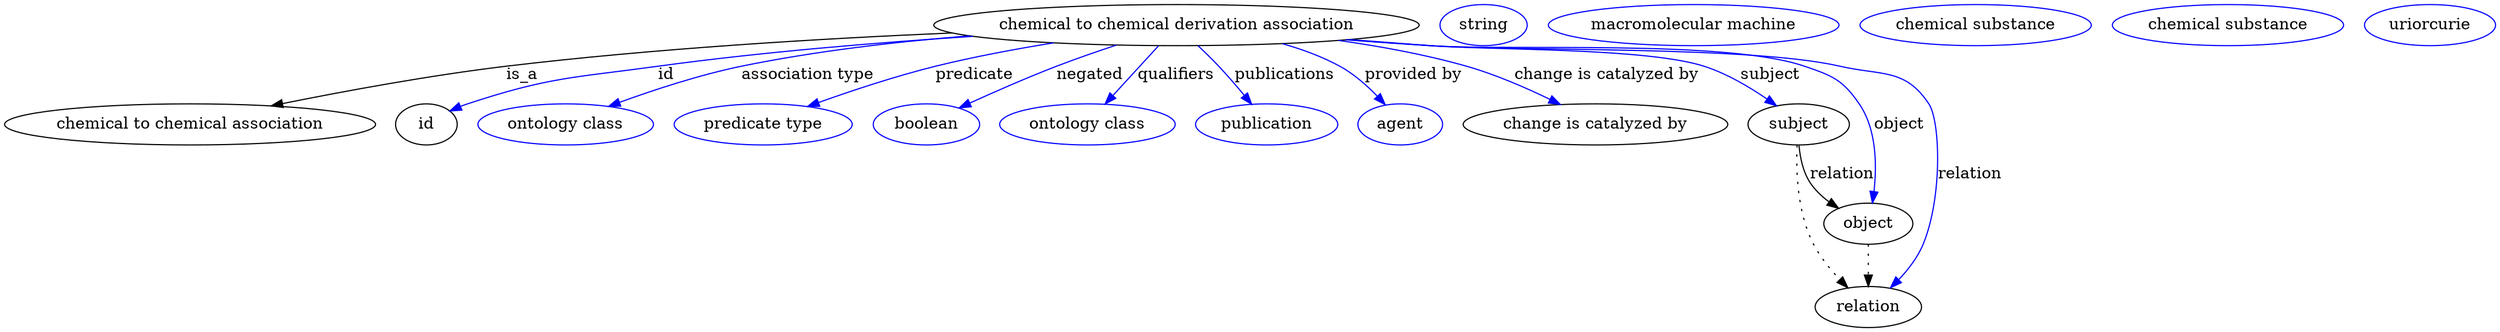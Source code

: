 digraph {
	graph [bb="0,0,1777.5,283"];
	node [label="\N"];
	"chemical to chemical derivation association"	 [height=0.5,
		label="chemical to chemical derivation association",
		pos="848.04,265",
		width=4.6218];
	"chemical to chemical association"	 [height=0.5,
		pos="128.04,178",
		width=3.5566];
	"chemical to chemical derivation association" -> "chemical to chemical association"	 [label=is_a,
		lp="382.04,221.5",
		pos="e,191.33,193.67 692.81,258.46 599.26,253.23 477.93,244.18 371.04,229 313.56,220.84 249.31,207.15 201.32,196.01"];
	id	 [height=0.5,
		pos="301.04,178",
		width=0.75];
	"chemical to chemical derivation association" -> id	 [color=blue,
		label=id,
		lp="489.54,221.5",
		pos="e,321.98,189.54 708.38,255.21 640.43,249.42 557.7,240.87 484.04,229 417.93,218.35 400.11,218.47 337.04,196 335.16,195.33 333.26,\
194.59 331.35,193.8",
		style=solid];
	"association type"	 [color=blue,
		height=0.5,
		label="ontology class",
		pos="408.04,178",
		width=1.7151];
	"chemical to chemical derivation association" -> "association type"	 [color=blue,
		label="association type",
		lp="589.04,221.5",
		pos="e,441.96,193.21 707.27,255.3 655.75,249.92 597.3,241.64 545.04,229 512.85,221.22 477.89,208.12 451.34,197.15",
		style=solid];
	predicate	 [color=blue,
		height=0.5,
		label="predicate type",
		pos="548.04,178",
		width=1.679];
	"chemical to chemical derivation association" -> predicate	 [color=blue,
		label=predicate,
		lp="706.04,221.5",
		pos="e,582.54,192.91 763.73,249.46 737.06,243.84 707.62,236.91 681.04,229 650.77,219.99 617.61,207.28 591.97,196.81",
		style=solid];
	negated	 [color=blue,
		height=0.5,
		label=boolean,
		pos="665.04,178",
		width=1.0652];
	"chemical to chemical derivation association" -> negated	 [color=blue,
		label=negated,
		lp="786.54,221.5",
		pos="e,690.72,191.65 806.44,247.56 793.13,241.82 778.39,235.29 765.04,229 743.07,218.65 718.8,206.29 699.67,196.33",
		style=solid];
	qualifiers	 [color=blue,
		height=0.5,
		label="ontology class",
		pos="783.04,178",
		width=1.7151];
	"chemical to chemical derivation association" -> qualifiers	 [color=blue,
		label=qualifiers,
		lp="846.04,221.5",
		pos="e,796.27,195.71 834.57,246.97 825.27,234.53 812.76,217.78 802.4,203.91",
		style=solid];
	publications	 [color=blue,
		height=0.5,
		label=publication,
		pos="913.04,178",
		width=1.3902];
	"chemical to chemical derivation association" -> publications	 [color=blue,
		label=publications,
		lp="920.54,221.5",
		pos="e,900.51,195.57 862.4,246.78 866.82,241.11 871.66,234.82 876.04,229 882.12,220.91 888.64,212 894.48,203.93",
		style=solid];
	"provided by"	 [color=blue,
		height=0.5,
		label=agent,
		pos="1011,178",
		width=0.83048];
	"chemical to chemical derivation association" -> "provided by"	 [color=blue,
		label="provided by",
		lp="1011,221.5",
		pos="e,997.69,194.25 914.72,248.5 929.54,243.4 944.78,236.97 958.04,229 970.13,221.73 981.65,211.24 990.85,201.66",
		style=solid];
	"change is catalyzed by"	 [height=0.5,
		pos="1150,178",
		width=2.5276];
	"chemical to chemical derivation association" -> "change is catalyzed by"	 [color=blue,
		label="change is catalyzed by",
		lp="1145,221.5",
		pos="e,1121.1,195.27 956.36,251.3 986.48,245.94 1018.9,238.68 1048,229 1070.2,221.65 1093.5,210.27 1112.3,200.13",
		style=solid];
	subject	 [height=0.5,
		pos="1295,178",
		width=0.99297];
	"chemical to chemical derivation association" -> subject	 [color=blue,
		label=subject,
		lp="1262.5,221.5",
		pos="e,1275.6,193.32 968.53,252.49 986.79,250.63 1005.4,248.75 1023,247 1106.6,238.71 1131.4,255.45 1211,229 1231.3,222.29 1251.7,209.99 \
1267.4,199.15",
		style=solid];
	object	 [height=0.5,
		pos="1352,91",
		width=0.9027];
	"chemical to chemical derivation association" -> object	 [color=blue,
		label=object,
		lp="1371,178",
		pos="e,1355,109.25 966.13,252.3 985.15,250.41 1004.6,248.58 1023,247 1081.4,242 1230.2,246.78 1286,229 1312.8,220.46 1323.5,218.74 1340,\
196 1356.1,173.97 1357.5,142.18 1356,119.35",
		style=solid];
	relation	 [height=0.5,
		pos="1352,18",
		width=1.0471];
	"chemical to chemical derivation association" -> relation	 [color=blue,
		label=relation,
		lp="1432,134.5",
		pos="e,1368.9,34.648 965.64,252.22 984.81,250.34 1004.5,248.52 1023,247 1105.5,240.25 1346.8,265.29 1392,196 1421.9,150.24 1410.3,124.89 \
1393,73 1389.4,61.922 1382.5,51.266 1375.4,42.331",
		style=solid];
	association_id	 [color=blue,
		height=0.5,
		label=string,
		pos="1063,265",
		width=0.84854];
	"chemical to chemical derivation association_change is catalyzed by"	 [color=blue,
		height=0.5,
		label="macromolecular machine",
		pos="1213,265",
		width=2.8164];
	subject -> object	 [label=relation,
		lp="1332,134.5",
		pos="e,1331.5,105.27 1298.2,159.97 1300.6,149.7 1304.6,136.95 1311,127 1314.6,121.58 1319.1,116.49 1323.9,111.95"];
	subject -> relation	 [pos="e,1336.6,34.585 1294.9,159.72 1295.4,138.09 1298.3,101.44 1311,73 1315.9,62.18 1323.2,51.46 1330.2,42.397",
		style=dotted];
	"chemical to chemical derivation association_subject"	 [color=blue,
		height=0.5,
		label="chemical substance",
		pos="1412,265",
		width=2.2026];
	object -> relation	 [pos="e,1352,36.09 1352,72.955 1352,64.883 1352,55.176 1352,46.182",
		style=dotted];
	"chemical to chemical derivation association_object"	 [color=blue,
		height=0.5,
		label="chemical substance",
		pos="1589,265",
		width=2.2026];
	"chemical to chemical derivation association_relation"	 [color=blue,
		height=0.5,
		label=uriorcurie,
		pos="1732,265",
		width=1.2638];
}
